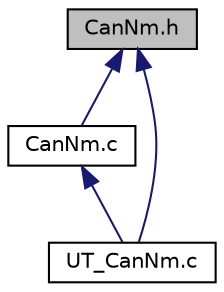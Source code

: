 digraph "CanNm.h"
{
  edge [fontname="Helvetica",fontsize="10",labelfontname="Helvetica",labelfontsize="10"];
  node [fontname="Helvetica",fontsize="10",shape=record];
  Node1 [label="CanNm.h",height=0.2,width=0.4,color="black", fillcolor="grey75", style="filled", fontcolor="black"];
  Node1 -> Node2 [dir="back",color="midnightblue",fontsize="10",style="solid",fontname="Helvetica"];
  Node2 [label="CanNm.c",height=0.2,width=0.4,color="black", fillcolor="white", style="filled",URL="$CanNm_8c.html",tooltip="Can Network Management Module. "];
  Node2 -> Node3 [dir="back",color="midnightblue",fontsize="10",style="solid",fontname="Helvetica"];
  Node3 [label="UT_CanNm.c",height=0.2,width=0.4,color="black", fillcolor="white", style="filled",URL="$UT__CanNm_8c.html",tooltip="Unit tests for Can Network Management Module *=======================================================..."];
  Node1 -> Node3 [dir="back",color="midnightblue",fontsize="10",style="solid",fontname="Helvetica"];
}
